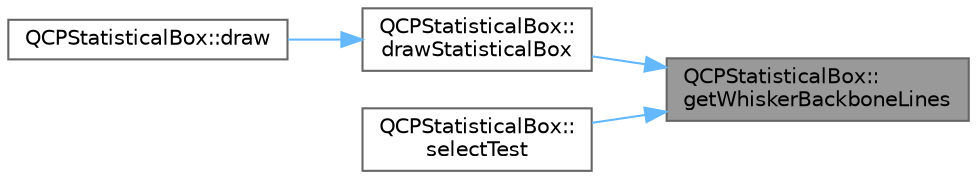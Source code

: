 digraph "QCPStatisticalBox::getWhiskerBackboneLines"
{
 // LATEX_PDF_SIZE
  bgcolor="transparent";
  edge [fontname=Helvetica,fontsize=10,labelfontname=Helvetica,labelfontsize=10];
  node [fontname=Helvetica,fontsize=10,shape=box,height=0.2,width=0.4];
  rankdir="RL";
  Node1 [label="QCPStatisticalBox::\lgetWhiskerBackboneLines",height=0.2,width=0.4,color="gray40", fillcolor="grey60", style="filled", fontcolor="black",tooltip=" "];
  Node1 -> Node2 [dir="back",color="steelblue1",style="solid"];
  Node2 [label="QCPStatisticalBox::\ldrawStatisticalBox",height=0.2,width=0.4,color="grey40", fillcolor="white", style="filled",URL="$class_q_c_p_statistical_box.html#a02dc6b561be8203d460d7263da74b8a9",tooltip=" "];
  Node2 -> Node3 [dir="back",color="steelblue1",style="solid"];
  Node3 [label="QCPStatisticalBox::draw",height=0.2,width=0.4,color="grey40", fillcolor="white", style="filled",URL="$class_q_c_p_statistical_box.html#afcff35fa79728cfe10e80e0702014fea",tooltip=" "];
  Node1 -> Node4 [dir="back",color="steelblue1",style="solid"];
  Node4 [label="QCPStatisticalBox::\lselectTest",height=0.2,width=0.4,color="grey40", fillcolor="white", style="filled",URL="$class_q_c_p_statistical_box.html#a1607fa92f829c631107c20ccb2d70a6d",tooltip=" "];
}
